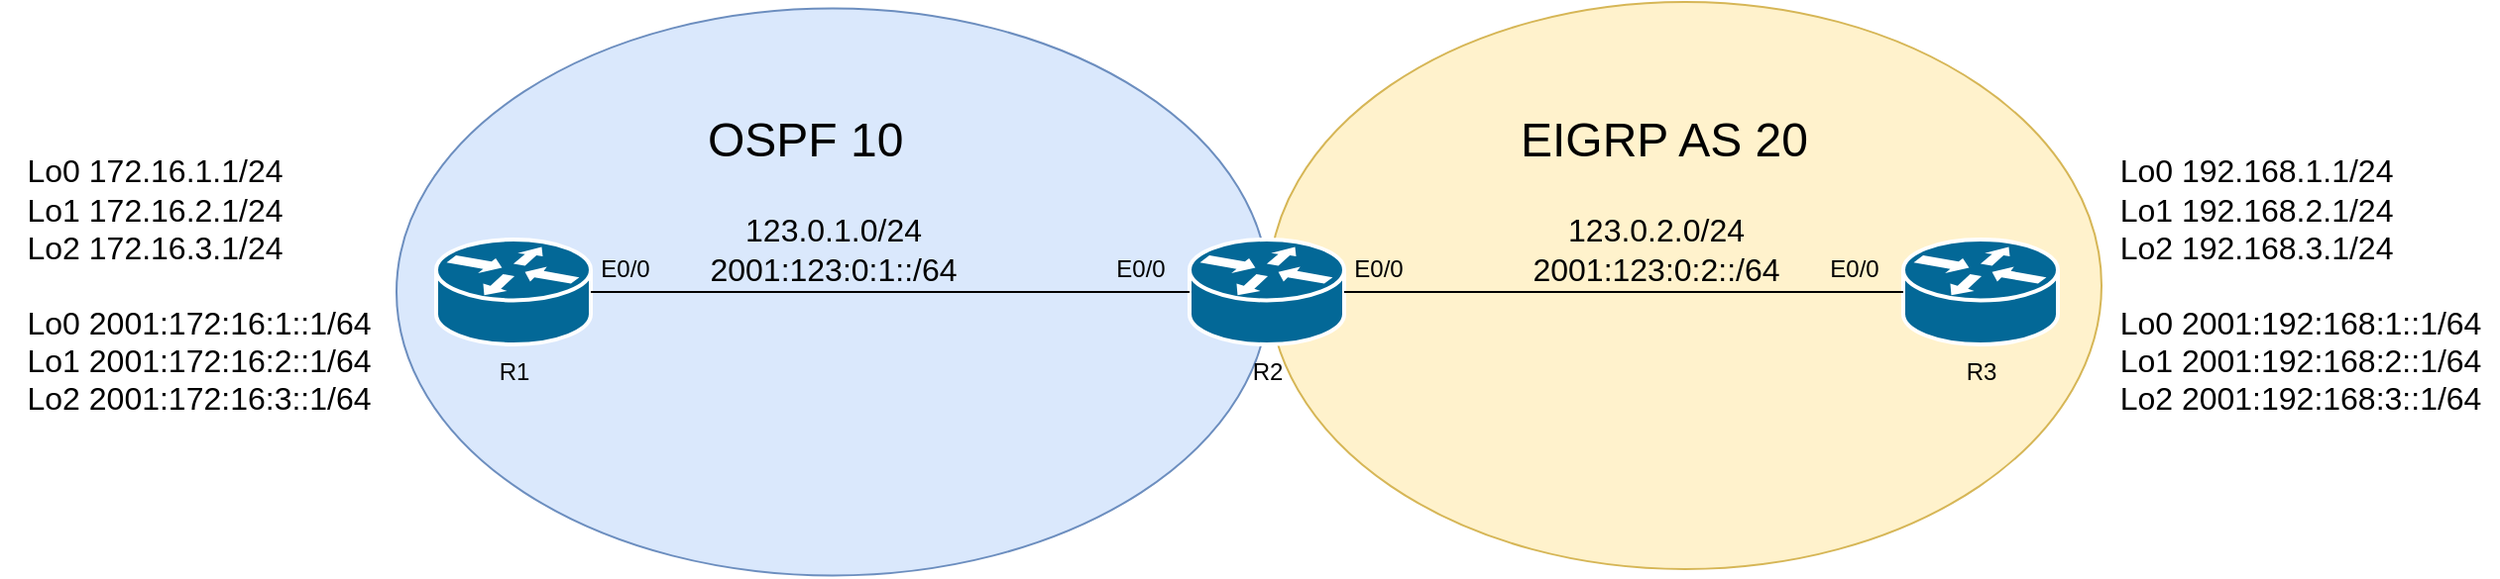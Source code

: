 <mxfile version="21.6.8" type="device">
  <diagram id="OzJ3_87nc1oX2sXWsU7E" name="Page-2">
    <mxGraphModel dx="2268" dy="820" grid="1" gridSize="10" guides="1" tooltips="1" connect="1" arrows="1" fold="1" page="1" pageScale="1" pageWidth="850" pageHeight="1100" math="0" shadow="0">
      <root>
        <mxCell id="0" />
        <mxCell id="1" parent="0" />
        <mxCell id="r-BebP8_bE4lQk023MD0-10" value="" style="ellipse;whiteSpace=wrap;html=1;fillColor=#fff2cc;strokeColor=#d6b656;" vertex="1" parent="1">
          <mxGeometry x="270" y="260" width="420" height="286.5" as="geometry" />
        </mxCell>
        <mxCell id="r-BebP8_bE4lQk023MD0-9" value="" style="ellipse;whiteSpace=wrap;html=1;fillColor=#dae8fc;strokeColor=#6c8ebf;" vertex="1" parent="1">
          <mxGeometry x="-170" y="263.25" width="440" height="286.5" as="geometry" />
        </mxCell>
        <mxCell id="r-BebP8_bE4lQk023MD0-1" value="R2" style="shape=mxgraph.cisco.routers.router;sketch=0;html=1;pointerEvents=1;dashed=0;fillColor=#036897;strokeColor=#ffffff;strokeWidth=2;verticalLabelPosition=bottom;verticalAlign=top;align=center;outlineConnect=0;" vertex="1" parent="1">
          <mxGeometry x="230" y="380" width="78" height="53" as="geometry" />
        </mxCell>
        <mxCell id="r-BebP8_bE4lQk023MD0-2" value="R3" style="shape=mxgraph.cisco.routers.router;sketch=0;html=1;pointerEvents=1;dashed=0;fillColor=#036897;strokeColor=#ffffff;strokeWidth=2;verticalLabelPosition=bottom;verticalAlign=top;align=center;outlineConnect=0;" vertex="1" parent="1">
          <mxGeometry x="590" y="380" width="78" height="53" as="geometry" />
        </mxCell>
        <mxCell id="r-BebP8_bE4lQk023MD0-3" value="R1" style="shape=mxgraph.cisco.routers.router;sketch=0;html=1;pointerEvents=1;dashed=0;fillColor=#036897;strokeColor=#ffffff;strokeWidth=2;verticalLabelPosition=bottom;verticalAlign=top;align=center;outlineConnect=0;" vertex="1" parent="1">
          <mxGeometry x="-150" y="380" width="78" height="53" as="geometry" />
        </mxCell>
        <mxCell id="r-BebP8_bE4lQk023MD0-5" value="" style="endArrow=none;html=1;rounded=0;exitX=1;exitY=0.5;exitDx=0;exitDy=0;exitPerimeter=0;entryX=0;entryY=0.5;entryDx=0;entryDy=0;entryPerimeter=0;" edge="1" parent="1" source="r-BebP8_bE4lQk023MD0-3" target="r-BebP8_bE4lQk023MD0-1">
          <mxGeometry width="50" height="50" relative="1" as="geometry">
            <mxPoint x="240" y="430" as="sourcePoint" />
            <mxPoint x="290" y="380" as="targetPoint" />
          </mxGeometry>
        </mxCell>
        <mxCell id="r-BebP8_bE4lQk023MD0-6" value="" style="endArrow=none;html=1;rounded=0;exitX=1;exitY=0.5;exitDx=0;exitDy=0;exitPerimeter=0;entryX=0;entryY=0.5;entryDx=0;entryDy=0;entryPerimeter=0;" edge="1" parent="1" source="r-BebP8_bE4lQk023MD0-1" target="r-BebP8_bE4lQk023MD0-2">
          <mxGeometry width="50" height="50" relative="1" as="geometry">
            <mxPoint x="-112" y="417" as="sourcePoint" />
            <mxPoint x="240" y="417" as="targetPoint" />
          </mxGeometry>
        </mxCell>
        <mxCell id="r-BebP8_bE4lQk023MD0-7" value="&lt;font style=&quot;font-size: 24px;&quot;&gt;OSPF 10&amp;nbsp;&lt;/font&gt;" style="text;html=1;align=left;verticalAlign=middle;resizable=0;points=[];autosize=1;strokeColor=none;fillColor=none;" vertex="1" parent="1">
          <mxGeometry x="-15" y="310" width="130" height="40" as="geometry" />
        </mxCell>
        <mxCell id="r-BebP8_bE4lQk023MD0-8" value="&lt;font style=&quot;font-size: 24px;&quot;&gt;EIGRP AS 20&lt;/font&gt;" style="text;html=1;align=left;verticalAlign=middle;resizable=0;points=[];autosize=1;strokeColor=none;fillColor=none;" vertex="1" parent="1">
          <mxGeometry x="395" y="310" width="170" height="40" as="geometry" />
        </mxCell>
        <mxCell id="r-BebP8_bE4lQk023MD0-12" value="E0/0" style="text;html=1;align=center;verticalAlign=middle;resizable=0;points=[];autosize=1;strokeColor=none;fillColor=none;" vertex="1" parent="1">
          <mxGeometry x="-80" y="380" width="50" height="30" as="geometry" />
        </mxCell>
        <mxCell id="r-BebP8_bE4lQk023MD0-13" value="E0/0" style="text;html=1;align=center;verticalAlign=middle;resizable=0;points=[];autosize=1;strokeColor=none;fillColor=none;" vertex="1" parent="1">
          <mxGeometry x="180" y="380" width="50" height="30" as="geometry" />
        </mxCell>
        <mxCell id="r-BebP8_bE4lQk023MD0-14" value="E0/0" style="text;html=1;align=center;verticalAlign=middle;resizable=0;points=[];autosize=1;strokeColor=none;fillColor=none;" vertex="1" parent="1">
          <mxGeometry x="300" y="380" width="50" height="30" as="geometry" />
        </mxCell>
        <mxCell id="r-BebP8_bE4lQk023MD0-15" value="E0/0" style="text;html=1;align=center;verticalAlign=middle;resizable=0;points=[];autosize=1;strokeColor=none;fillColor=none;" vertex="1" parent="1">
          <mxGeometry x="540" y="380" width="50" height="30" as="geometry" />
        </mxCell>
        <mxCell id="r-BebP8_bE4lQk023MD0-16" value="&lt;font style=&quot;font-size: 16px;&quot;&gt;123.0.1.0/24&lt;br&gt;2001:123:0:1::/64&lt;br&gt;&lt;/font&gt;" style="text;html=1;align=center;verticalAlign=middle;resizable=0;points=[];autosize=1;strokeColor=none;fillColor=none;" vertex="1" parent="1">
          <mxGeometry x="-25" y="360" width="150" height="50" as="geometry" />
        </mxCell>
        <mxCell id="r-BebP8_bE4lQk023MD0-17" value="&lt;font style=&quot;font-size: 16px;&quot;&gt;123.0.2.0/24&lt;br&gt;2001:123:0:2::/64&lt;br&gt;&lt;/font&gt;" style="text;html=1;align=center;verticalAlign=middle;resizable=0;points=[];autosize=1;strokeColor=none;fillColor=none;" vertex="1" parent="1">
          <mxGeometry x="390" y="360" width="150" height="50" as="geometry" />
        </mxCell>
        <mxCell id="r-BebP8_bE4lQk023MD0-18" value="&lt;div style=&quot;text-align: left;&quot;&gt;&lt;span style=&quot;font-size: 16px; background-color: initial;&quot;&gt;Lo0 172.16.1.1/24&lt;/span&gt;&lt;/div&gt;&lt;font style=&quot;&quot;&gt;&lt;div style=&quot;font-size: 16px; text-align: left;&quot;&gt;&lt;span style=&quot;background-color: initial;&quot;&gt;Lo1 172.16.2.1/24&lt;/span&gt;&lt;/div&gt;&lt;div style=&quot;font-size: 16px; text-align: left;&quot;&gt;&lt;span style=&quot;background-color: initial;&quot;&gt;Lo2 172.16.3.1/24&lt;/span&gt;&lt;/div&gt;&lt;div style=&quot;text-align: left;&quot;&gt;&lt;span style=&quot;font-size: 16px;&quot;&gt;&lt;br&gt;&lt;/span&gt;&lt;/div&gt;&lt;span style=&quot;font-size: 16px;&quot;&gt;&lt;div style=&quot;text-align: left;&quot;&gt;&lt;span style=&quot;background-color: initial;&quot;&gt;Lo0 2001:172:16:1::1/64&lt;/span&gt;&lt;/div&gt;&lt;/span&gt;&lt;span style=&quot;font-size: 16px;&quot;&gt;&lt;div style=&quot;text-align: left;&quot;&gt;&lt;span style=&quot;background-color: initial;&quot;&gt;Lo1 2001:172:16:2::1/64&lt;/span&gt;&lt;/div&gt;&lt;/span&gt;&lt;span style=&quot;font-size: 16px;&quot;&gt;&lt;div style=&quot;text-align: left;&quot;&gt;&lt;span style=&quot;background-color: initial;&quot;&gt;Lo2 2001:172:16:3::1/64&lt;/span&gt;&lt;/div&gt;&lt;/span&gt;&lt;/font&gt;" style="text;html=1;align=center;verticalAlign=middle;resizable=0;points=[];autosize=1;strokeColor=none;fillColor=none;" vertex="1" parent="1">
          <mxGeometry x="-370" y="328.25" width="200" height="150" as="geometry" />
        </mxCell>
        <mxCell id="r-BebP8_bE4lQk023MD0-19" value="&lt;div style=&quot;text-align: left;&quot;&gt;&lt;span style=&quot;font-size: 16px; background-color: initial;&quot;&gt;Lo0 192.168.1.1/24&lt;/span&gt;&lt;/div&gt;&lt;font style=&quot;&quot;&gt;&lt;div style=&quot;font-size: 16px; text-align: left;&quot;&gt;&lt;span style=&quot;background-color: initial;&quot;&gt;Lo1 192.168.2.1/24&lt;/span&gt;&lt;/div&gt;&lt;div style=&quot;font-size: 16px; text-align: left;&quot;&gt;&lt;span style=&quot;background-color: initial;&quot;&gt;Lo2 192.168.3.1/24&lt;/span&gt;&lt;/div&gt;&lt;div style=&quot;text-align: left;&quot;&gt;&lt;span style=&quot;font-size: 16px;&quot;&gt;&lt;br&gt;&lt;/span&gt;&lt;/div&gt;&lt;span style=&quot;font-size: 16px;&quot;&gt;&lt;div style=&quot;text-align: left;&quot;&gt;&lt;span style=&quot;background-color: initial;&quot;&gt;Lo0 2001:192:168:1::1/64&lt;/span&gt;&lt;/div&gt;&lt;/span&gt;&lt;span style=&quot;font-size: 16px;&quot;&gt;&lt;div style=&quot;text-align: left;&quot;&gt;&lt;span style=&quot;background-color: initial;&quot;&gt;Lo1 2001:192:168:2::1/64&lt;/span&gt;&lt;/div&gt;&lt;/span&gt;&lt;span style=&quot;font-size: 16px;&quot;&gt;&lt;div style=&quot;text-align: left;&quot;&gt;&lt;span style=&quot;background-color: initial;&quot;&gt;Lo2 2001:192:168:3::1/64&lt;/span&gt;&lt;/div&gt;&lt;/span&gt;&lt;/font&gt;" style="text;html=1;align=center;verticalAlign=middle;resizable=0;points=[];autosize=1;strokeColor=none;fillColor=none;" vertex="1" parent="1">
          <mxGeometry x="690" y="328.25" width="200" height="150" as="geometry" />
        </mxCell>
      </root>
    </mxGraphModel>
  </diagram>
</mxfile>
